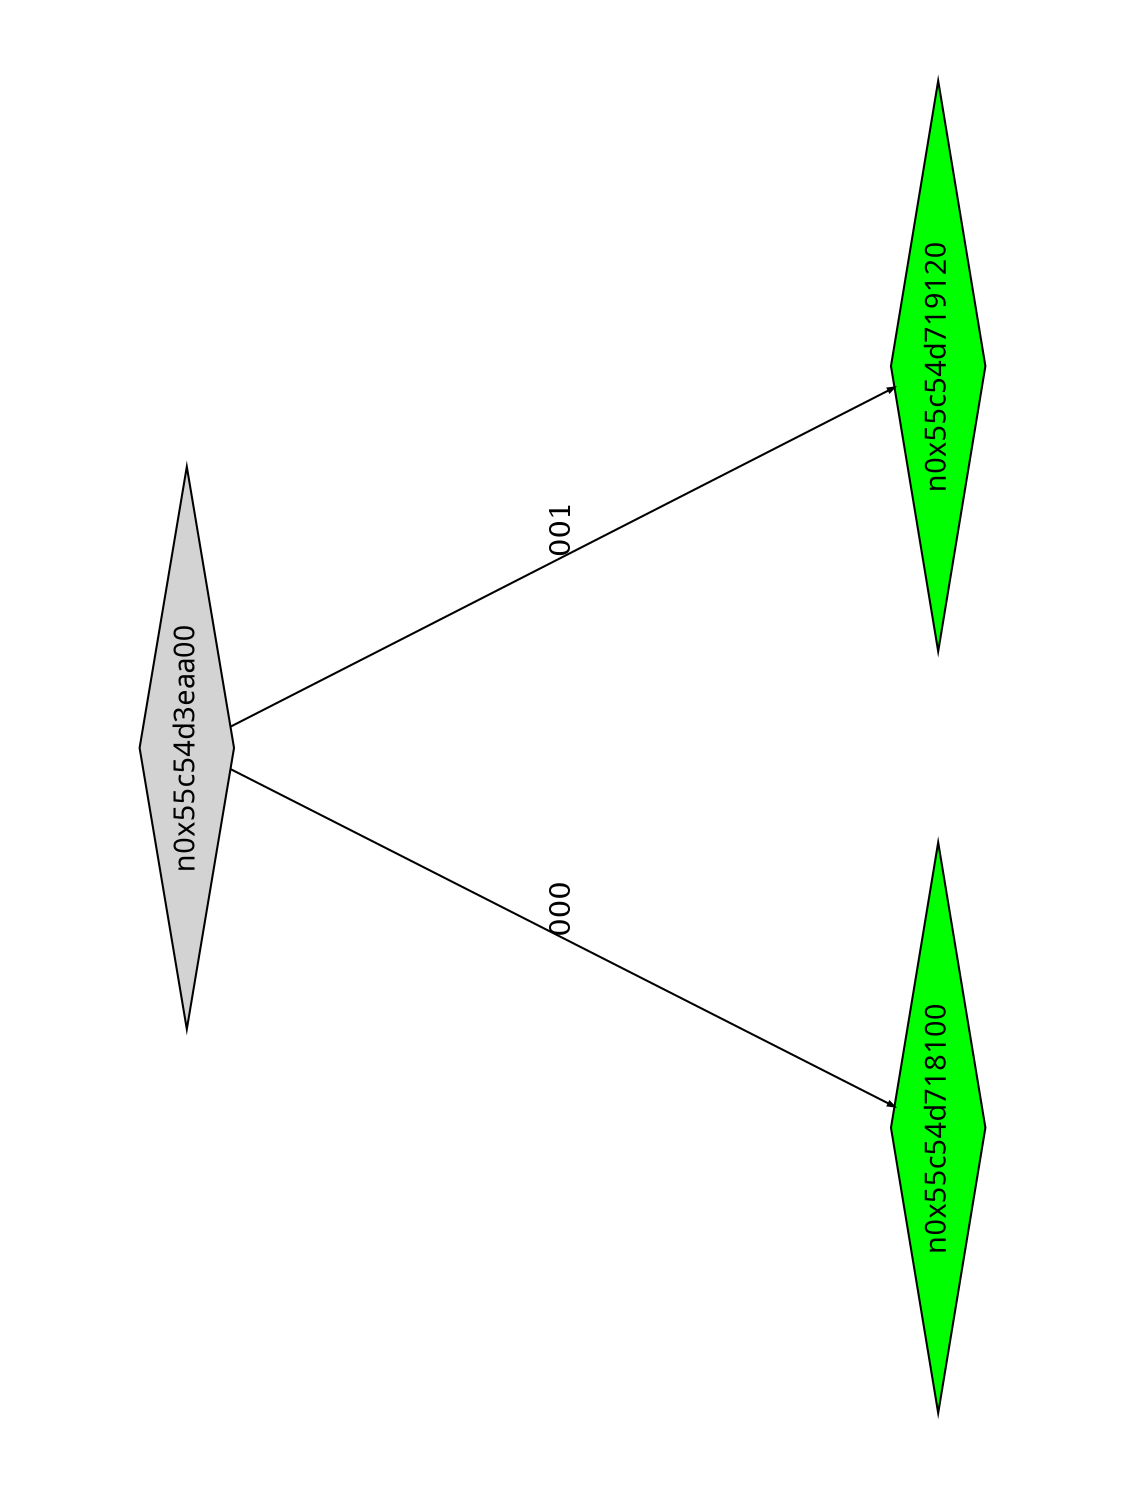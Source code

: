 digraph G {
	size="10,7.5";
	ratio=fill;
	rotate=90;
	center = "true";
	node [style="filled",width=.1,height=.1,fontname="Terminus"]
	edge [arrowsize=.3]
	n0x55c54d3eaa00 [shape=diamond];
	n0x55c54d3eaa00 -> n0x55c54d718100 [label=000];
	n0x55c54d3eaa00 -> n0x55c54d719120 [label=001];
	n0x55c54d719120 [shape=diamond,fillcolor=green];
	n0x55c54d718100 [shape=diamond,fillcolor=green];
}
